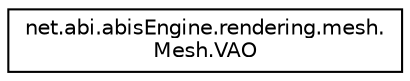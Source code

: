 digraph "Graphical Class Hierarchy"
{
 // LATEX_PDF_SIZE
  edge [fontname="Helvetica",fontsize="10",labelfontname="Helvetica",labelfontsize="10"];
  node [fontname="Helvetica",fontsize="10",shape=record];
  rankdir="LR";
  Node0 [label="net.abi.abisEngine.rendering.mesh.\lMesh.VAO",height=0.2,width=0.4,color="black", fillcolor="white", style="filled",URL="$d2/d44/classnet_1_1abi_1_1abis_engine_1_1rendering_1_1mesh_1_1_mesh_1_1_v_a_o.html",tooltip=" "];
}
